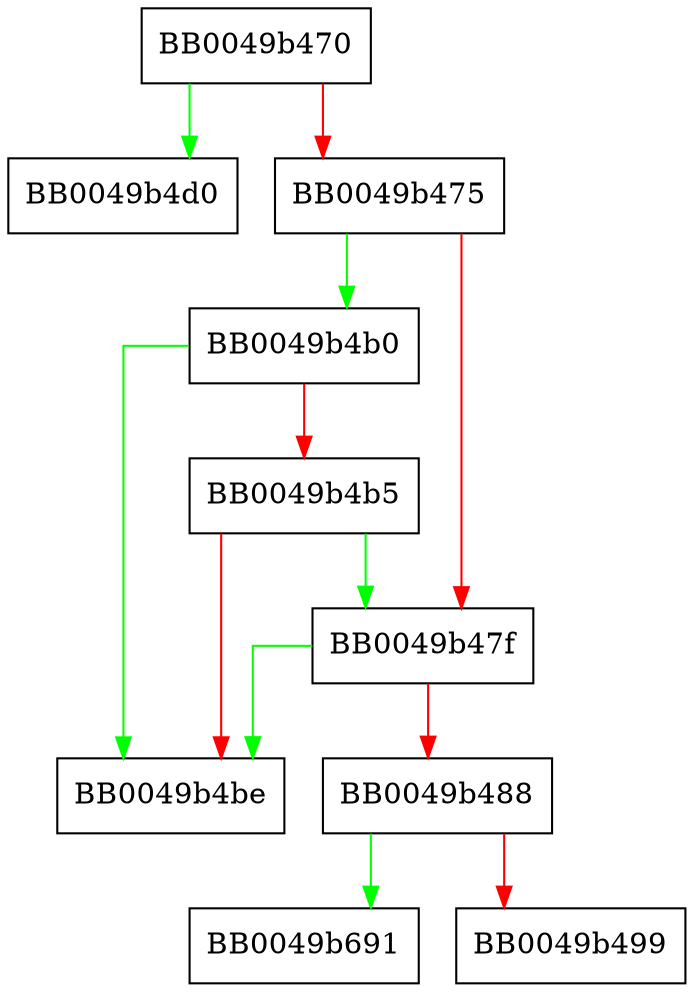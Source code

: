 digraph SSL_state_string {
  node [shape="box"];
  graph [splines=ortho];
  BB0049b470 -> BB0049b4d0 [color="green"];
  BB0049b470 -> BB0049b475 [color="red"];
  BB0049b475 -> BB0049b4b0 [color="green"];
  BB0049b475 -> BB0049b47f [color="red"];
  BB0049b47f -> BB0049b4be [color="green"];
  BB0049b47f -> BB0049b488 [color="red"];
  BB0049b488 -> BB0049b691 [color="green"];
  BB0049b488 -> BB0049b499 [color="red"];
  BB0049b4b0 -> BB0049b4be [color="green"];
  BB0049b4b0 -> BB0049b4b5 [color="red"];
  BB0049b4b5 -> BB0049b47f [color="green"];
  BB0049b4b5 -> BB0049b4be [color="red"];
}